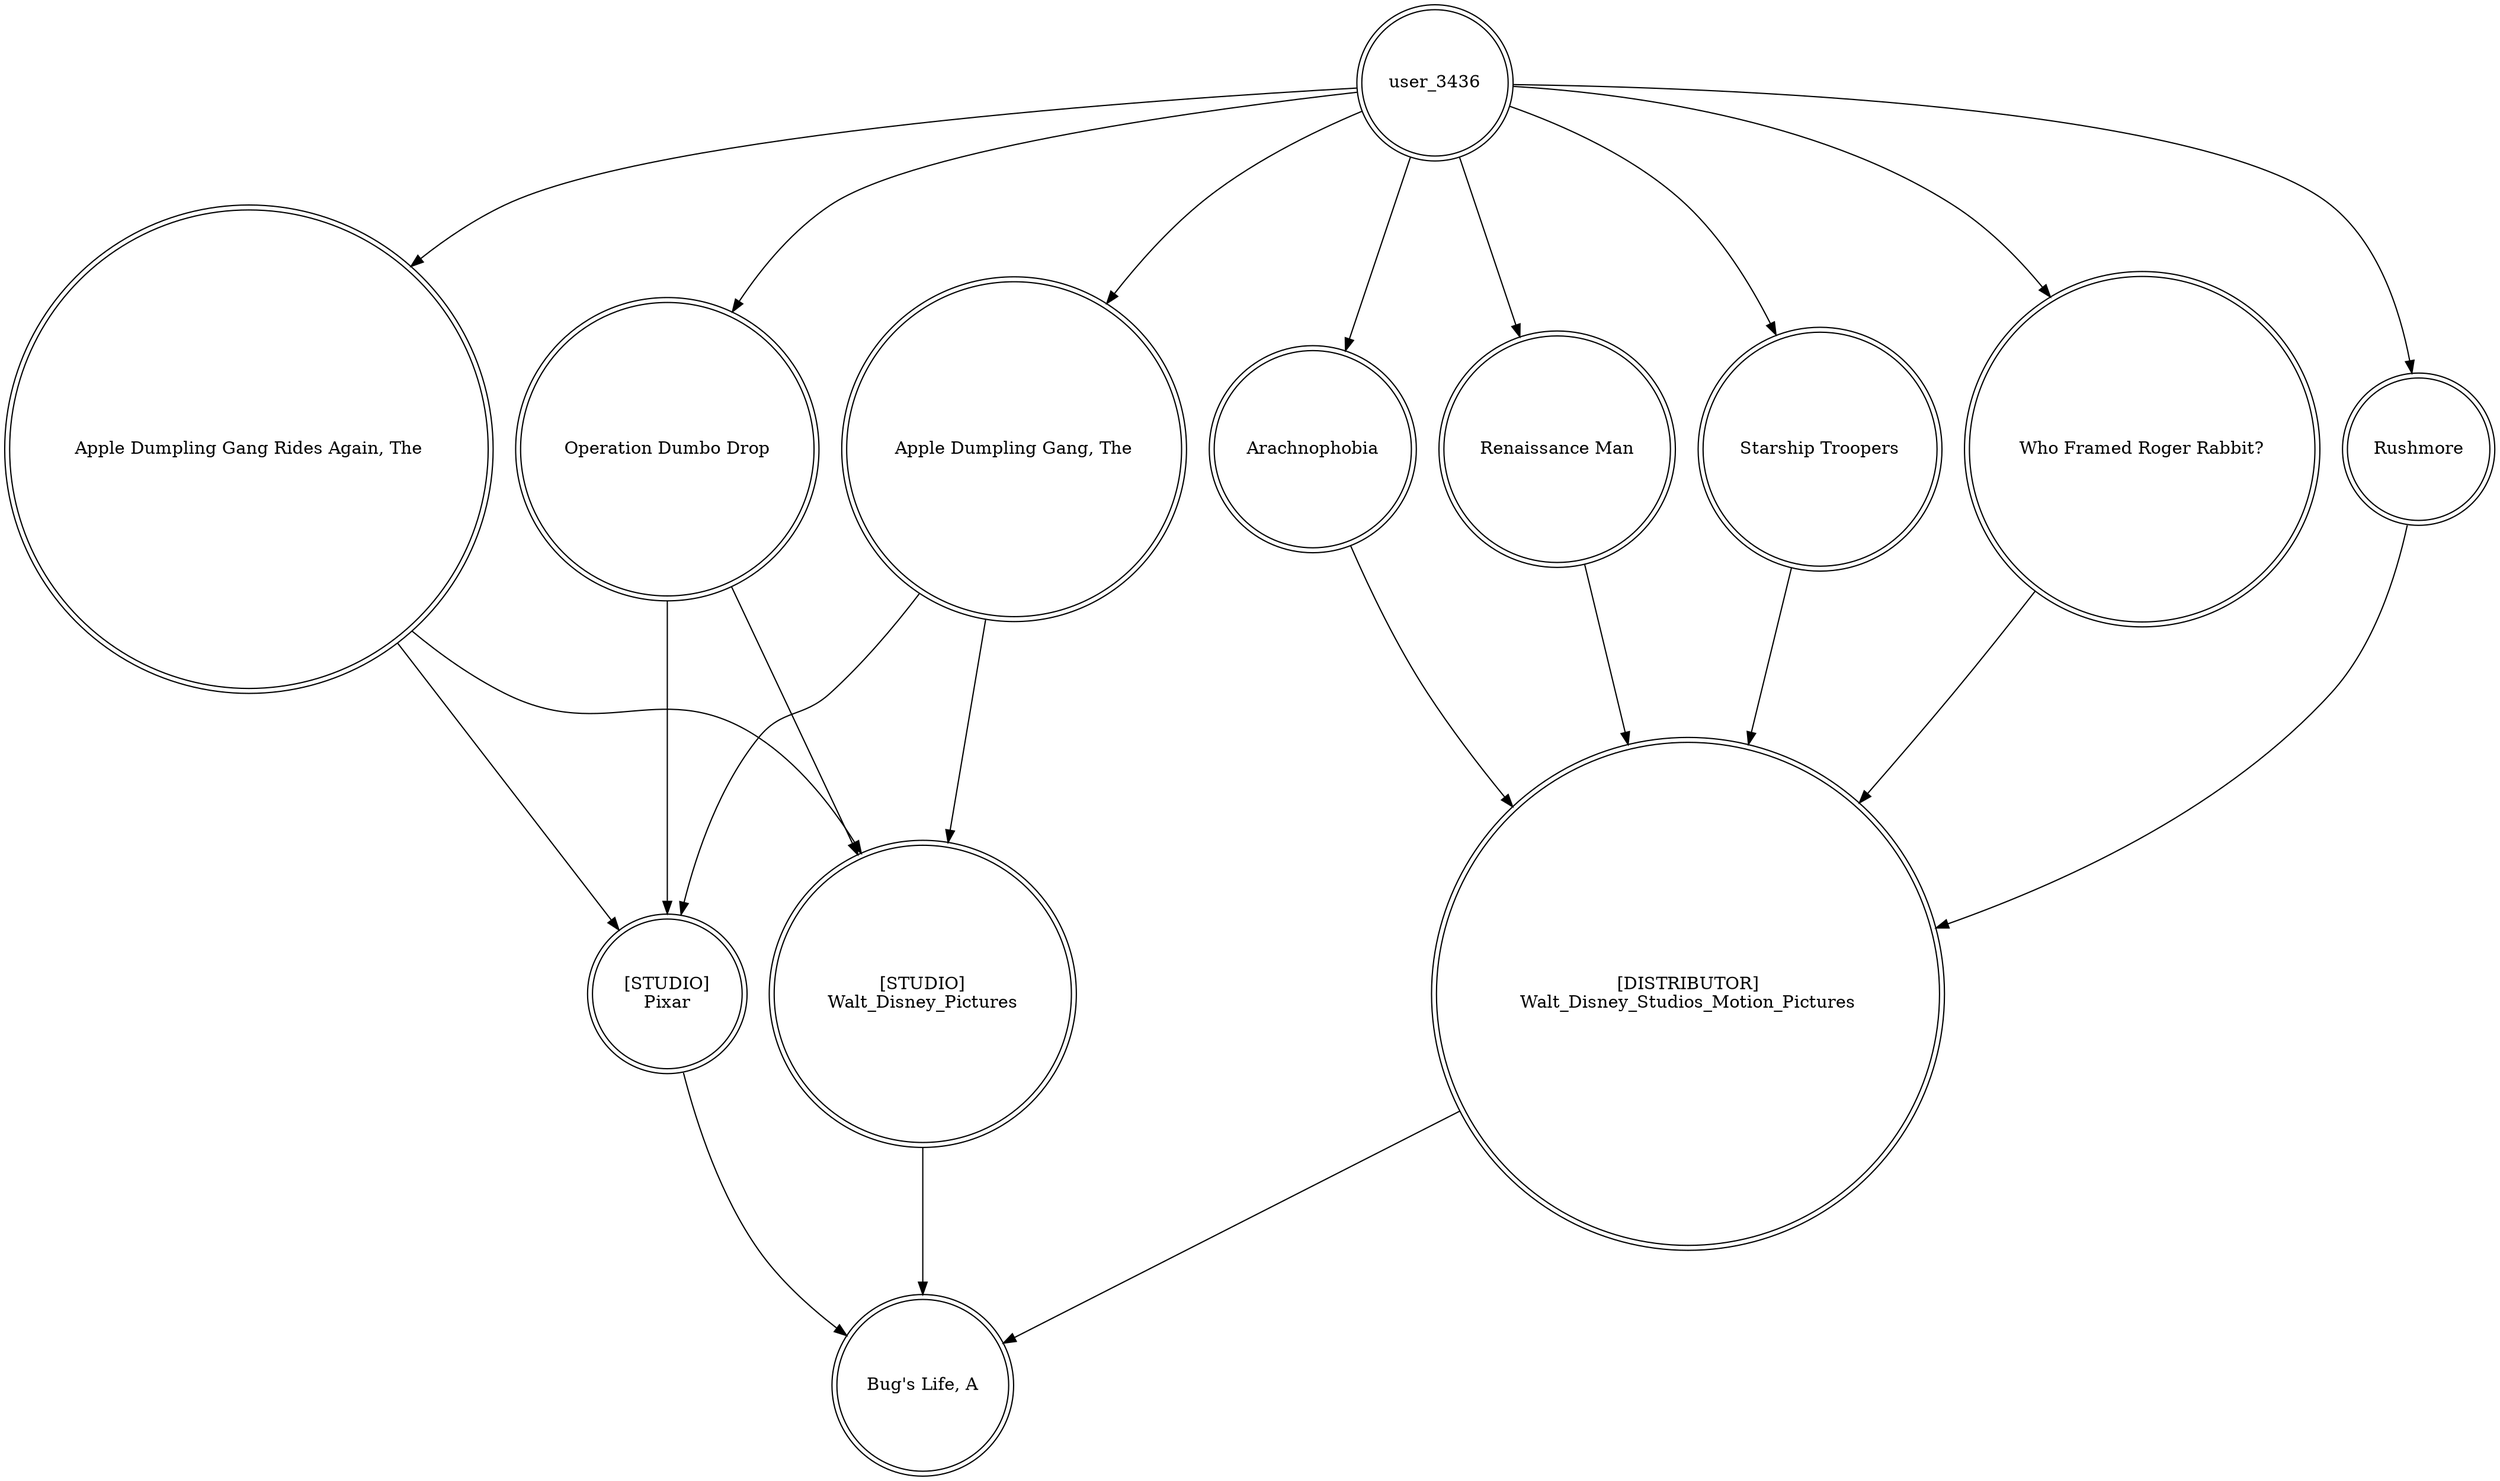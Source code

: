 digraph finite_state_machine {
	node [shape=doublecircle]
	user_3436 -> "Renaissance Man"
	user_3436 -> "Apple Dumpling Gang Rides Again, The"
	user_3436 -> "Operation Dumbo Drop"
	"Apple Dumpling Gang, The" -> "[STUDIO]
Walt_Disney_Pictures"
	user_3436 -> "Starship Troopers"
	"Apple Dumpling Gang Rides Again, The" -> "[STUDIO]
Walt_Disney_Pictures"
	"[STUDIO]
Pixar" -> "Bug's Life, A"
	"[DISTRIBUTOR]
Walt_Disney_Studios_Motion_Pictures" -> "Bug's Life, A"
	"Apple Dumpling Gang, The" -> "[STUDIO]
Pixar"
	"Who Framed Roger Rabbit?" -> "[DISTRIBUTOR]
Walt_Disney_Studios_Motion_Pictures"
	user_3436 -> "Who Framed Roger Rabbit?"
	Rushmore -> "[DISTRIBUTOR]
Walt_Disney_Studios_Motion_Pictures"
	"Apple Dumpling Gang Rides Again, The" -> "[STUDIO]
Pixar"
	user_3436 -> Rushmore
	"[STUDIO]
Walt_Disney_Pictures" -> "Bug's Life, A"
	"Renaissance Man" -> "[DISTRIBUTOR]
Walt_Disney_Studios_Motion_Pictures"
	user_3436 -> "Apple Dumpling Gang, The"
	"Operation Dumbo Drop" -> "[STUDIO]
Walt_Disney_Pictures"
	Arachnophobia -> "[DISTRIBUTOR]
Walt_Disney_Studios_Motion_Pictures"
	"Starship Troopers" -> "[DISTRIBUTOR]
Walt_Disney_Studios_Motion_Pictures"
	"Operation Dumbo Drop" -> "[STUDIO]
Pixar"
	user_3436 -> Arachnophobia
}
